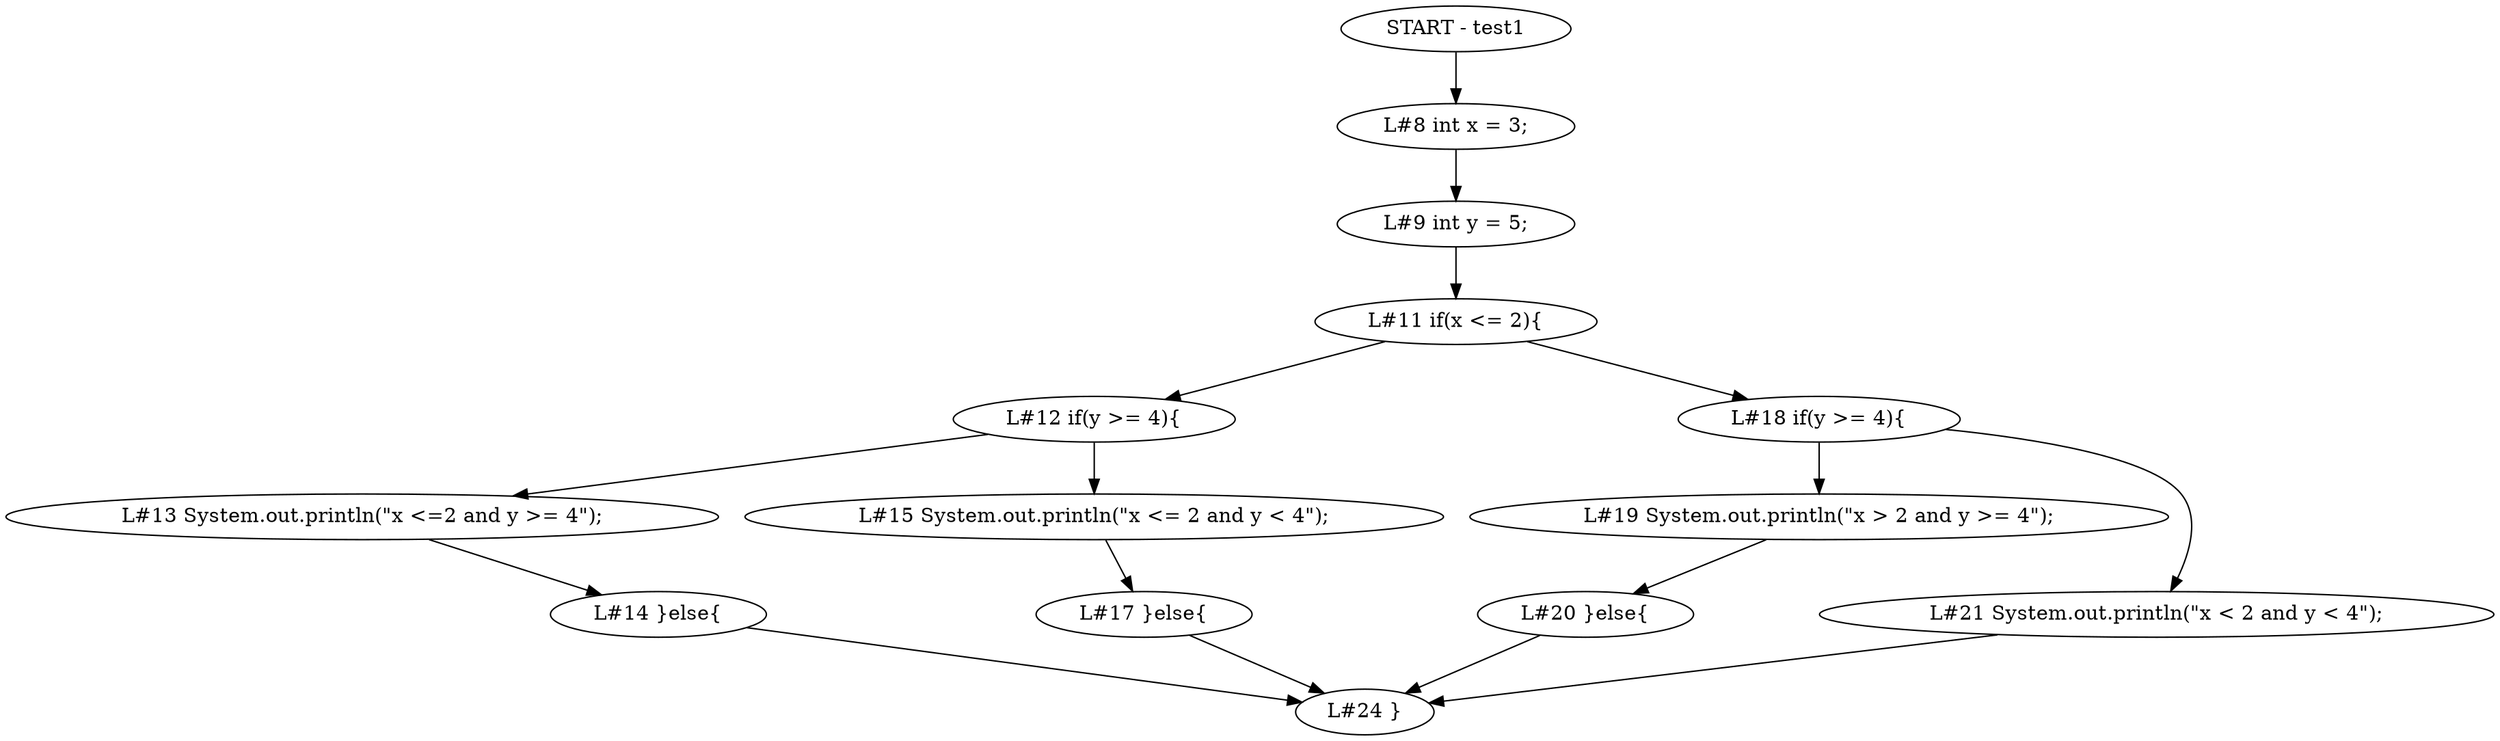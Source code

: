 digraph ast {
START [label="START - test1",width=0,height=0];
L8 [label="L#8 int x = 3;",width=0,height=0];
L9 [label="L#9 int y = 5;",width=0,height=0];
L11 [label="L#11 if(x <= 2){",width=0,height=0];
L12 [label="L#12 if(y >= 4){",width=0,height=0];
L13 [label="L#13 System.out.println(\"x <=2 and y >= 4\");",width=0,height=0];
L14 [label="L#14 }else{",width=0,height=0];
L15 [label="L#15 System.out.println(\"x <= 2 and y < 4\");",width=0,height=0];
L17 [label="L#17 }else{",width=0,height=0];
L18 [label="L#18 if(y >= 4){",width=0,height=0];
L19 [label="L#19 System.out.println(\"x > 2 and y >= 4\");",width=0,height=0];
L20 [label="L#20 }else{",width=0,height=0];
L21 [label="L#21 System.out.println(\"x < 2 and y < 4\");",width=0,height=0];
L24 [label="L#24 }",width=0,height=0];
START -> L8
L8 -> L9
L9 -> L11
L11 -> L12
L12 -> L13
L13 -> L14
L15 -> L17
L18 -> L19
L19 -> L20
L21 -> L24
L11 -> L18
L12 -> L15
L14 -> L24
L17 -> L24
L18 -> L21
L20 -> L24
}
